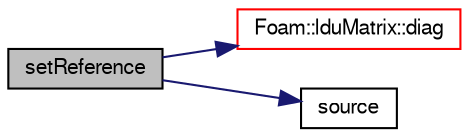 digraph "setReference"
{
  bgcolor="transparent";
  edge [fontname="FreeSans",fontsize="10",labelfontname="FreeSans",labelfontsize="10"];
  node [fontname="FreeSans",fontsize="10",shape=record];
  rankdir="LR";
  Node3105 [label="setReference",height=0.2,width=0.4,color="black", fillcolor="grey75", style="filled", fontcolor="black"];
  Node3105 -> Node3106 [color="midnightblue",fontsize="10",style="solid",fontname="FreeSans"];
  Node3106 [label="Foam::lduMatrix::diag",height=0.2,width=0.4,color="red",URL="$a26882.html#a9140aaa9630c2cba2fe28369a649f2f0"];
  Node3105 -> Node3109 [color="midnightblue",fontsize="10",style="solid",fontname="FreeSans"];
  Node3109 [label="source",height=0.2,width=0.4,color="black",URL="$a22358.html#a4c49d61a0e11bbdadf6646dbe3740560"];
}
